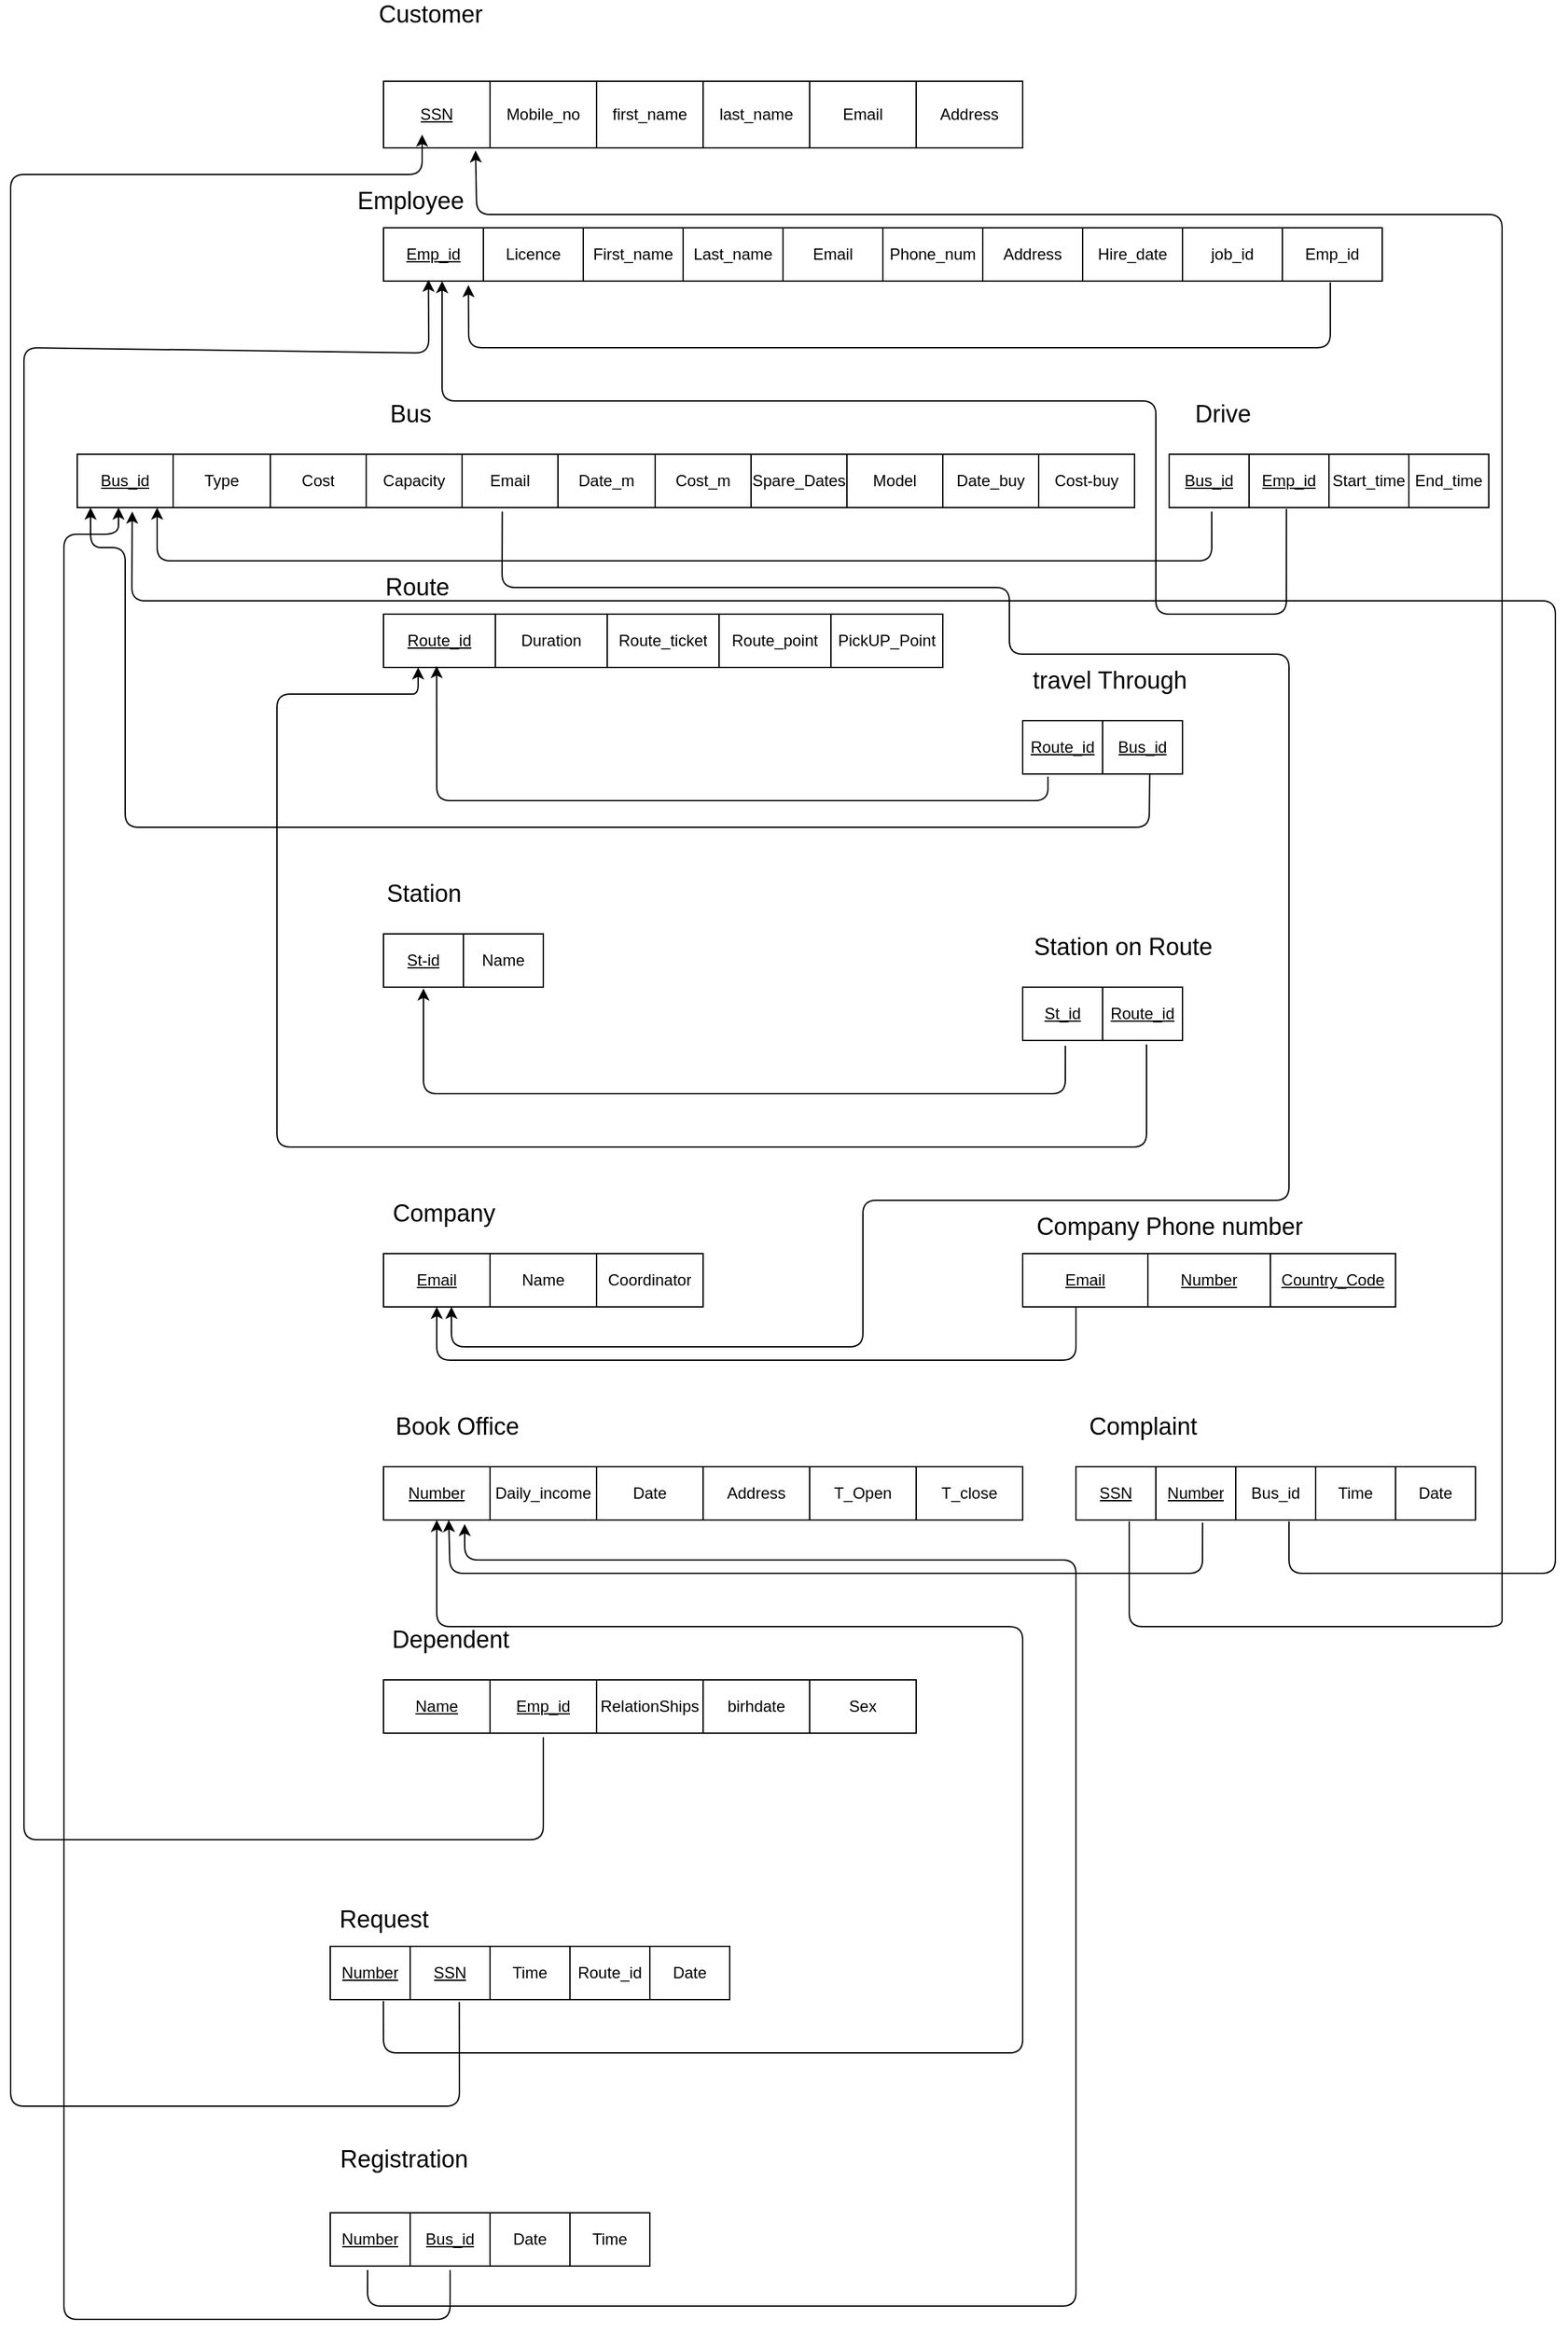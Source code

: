<mxfile version="13.9.9" type="device"><diagram id="zMTwO-v3Ghmn4FKcOPkX" name="Page-1"><mxGraphModel dx="1942" dy="1594" grid="1" gridSize="10" guides="1" tooltips="1" connect="1" arrows="1" fold="1" page="1" pageScale="1" pageWidth="850" pageHeight="1100" math="0" shadow="0"><root><mxCell id="0"/><mxCell id="1" parent="0"/><mxCell id="YelsN9Q_kx8F_P1inZp0-1" value="" style="shape=table;html=1;whiteSpace=wrap;startSize=0;container=1;collapsible=0;childLayout=tableLayout;" parent="1" vertex="1"><mxGeometry x="40" y="40" width="480" height="50" as="geometry"/></mxCell><mxCell id="YelsN9Q_kx8F_P1inZp0-2" value="" style="shape=partialRectangle;html=1;whiteSpace=wrap;collapsible=0;dropTarget=0;pointerEvents=0;fillColor=none;top=0;left=0;bottom=0;right=0;points=[[0,0.5],[1,0.5]];portConstraint=eastwest;" parent="YelsN9Q_kx8F_P1inZp0-1" vertex="1"><mxGeometry width="480" height="50" as="geometry"/></mxCell><mxCell id="YelsN9Q_kx8F_P1inZp0-3" value="&lt;u&gt;SSN&lt;/u&gt;" style="shape=partialRectangle;html=1;whiteSpace=wrap;connectable=0;overflow=hidden;fillColor=none;top=0;left=0;bottom=0;right=0;strokeColor=#330000;" parent="YelsN9Q_kx8F_P1inZp0-2" vertex="1"><mxGeometry width="80" height="50" as="geometry"/></mxCell><mxCell id="YelsN9Q_kx8F_P1inZp0-4" value="Mobile_no" style="shape=partialRectangle;html=1;whiteSpace=wrap;connectable=0;overflow=hidden;fillColor=none;top=0;left=0;bottom=0;right=0;" parent="YelsN9Q_kx8F_P1inZp0-2" vertex="1"><mxGeometry x="80" width="80" height="50" as="geometry"/></mxCell><mxCell id="YelsN9Q_kx8F_P1inZp0-5" value="first_name" style="shape=partialRectangle;html=1;whiteSpace=wrap;connectable=0;overflow=hidden;fillColor=none;top=0;left=0;bottom=0;right=0;" parent="YelsN9Q_kx8F_P1inZp0-2" vertex="1"><mxGeometry x="160" width="80" height="50" as="geometry"/></mxCell><mxCell id="YelsN9Q_kx8F_P1inZp0-6" value="last_name" style="shape=partialRectangle;html=1;whiteSpace=wrap;connectable=0;overflow=hidden;fillColor=none;top=0;left=0;bottom=0;right=0;" parent="YelsN9Q_kx8F_P1inZp0-2" vertex="1"><mxGeometry x="240" width="80" height="50" as="geometry"/></mxCell><mxCell id="YelsN9Q_kx8F_P1inZp0-7" value="Email" style="shape=partialRectangle;html=1;whiteSpace=wrap;connectable=0;overflow=hidden;fillColor=none;top=0;left=0;bottom=0;right=0;" parent="YelsN9Q_kx8F_P1inZp0-2" vertex="1"><mxGeometry x="320" width="80" height="50" as="geometry"/></mxCell><mxCell id="YelsN9Q_kx8F_P1inZp0-8" value="Address" style="shape=partialRectangle;html=1;whiteSpace=wrap;connectable=0;overflow=hidden;fillColor=none;top=0;left=0;bottom=0;right=0;" parent="YelsN9Q_kx8F_P1inZp0-2" vertex="1"><mxGeometry x="400" width="80" height="50" as="geometry"/></mxCell><mxCell id="YelsN9Q_kx8F_P1inZp0-12" value="" style="shape=table;html=1;whiteSpace=wrap;startSize=0;container=1;collapsible=0;childLayout=tableLayout;" parent="1" vertex="1"><mxGeometry x="40" y="150" width="750" height="40" as="geometry"/></mxCell><mxCell id="YelsN9Q_kx8F_P1inZp0-13" value="" style="shape=partialRectangle;html=1;whiteSpace=wrap;collapsible=0;dropTarget=0;pointerEvents=0;fillColor=none;top=0;left=0;bottom=0;right=0;points=[[0,0.5],[1,0.5]];portConstraint=eastwest;" parent="YelsN9Q_kx8F_P1inZp0-12" vertex="1"><mxGeometry width="750" height="40" as="geometry"/></mxCell><mxCell id="YelsN9Q_kx8F_P1inZp0-14" value="&lt;u&gt;Emp_id&lt;/u&gt;" style="shape=partialRectangle;html=1;whiteSpace=wrap;connectable=0;overflow=hidden;fillColor=none;top=0;left=0;bottom=0;right=0;" parent="YelsN9Q_kx8F_P1inZp0-13" vertex="1"><mxGeometry width="75" height="40" as="geometry"/></mxCell><mxCell id="YelsN9Q_kx8F_P1inZp0-15" value="Licence" style="shape=partialRectangle;html=1;whiteSpace=wrap;connectable=0;overflow=hidden;fillColor=none;top=0;left=0;bottom=0;right=0;" parent="YelsN9Q_kx8F_P1inZp0-13" vertex="1"><mxGeometry x="75" width="75" height="40" as="geometry"/></mxCell><mxCell id="YelsN9Q_kx8F_P1inZp0-16" value="First_name" style="shape=partialRectangle;html=1;whiteSpace=wrap;connectable=0;overflow=hidden;fillColor=none;top=0;left=0;bottom=0;right=0;" parent="YelsN9Q_kx8F_P1inZp0-13" vertex="1"><mxGeometry x="150" width="75" height="40" as="geometry"/></mxCell><mxCell id="YelsN9Q_kx8F_P1inZp0-17" value="Last_name" style="shape=partialRectangle;html=1;whiteSpace=wrap;connectable=0;overflow=hidden;fillColor=none;top=0;left=0;bottom=0;right=0;" parent="YelsN9Q_kx8F_P1inZp0-13" vertex="1"><mxGeometry x="225" width="75" height="40" as="geometry"/></mxCell><mxCell id="YelsN9Q_kx8F_P1inZp0-18" value="Email" style="shape=partialRectangle;html=1;whiteSpace=wrap;connectable=0;overflow=hidden;fillColor=none;top=0;left=0;bottom=0;right=0;" parent="YelsN9Q_kx8F_P1inZp0-13" vertex="1"><mxGeometry x="300" width="75" height="40" as="geometry"/></mxCell><mxCell id="YelsN9Q_kx8F_P1inZp0-19" value="Phone_num" style="shape=partialRectangle;html=1;whiteSpace=wrap;connectable=0;overflow=hidden;fillColor=none;top=0;left=0;bottom=0;right=0;" parent="YelsN9Q_kx8F_P1inZp0-13" vertex="1"><mxGeometry x="375" width="75" height="40" as="geometry"/></mxCell><mxCell id="YelsN9Q_kx8F_P1inZp0-20" value="Address" style="shape=partialRectangle;html=1;whiteSpace=wrap;connectable=0;overflow=hidden;fillColor=none;top=0;left=0;bottom=0;right=0;" parent="YelsN9Q_kx8F_P1inZp0-13" vertex="1"><mxGeometry x="450" width="75" height="40" as="geometry"/></mxCell><mxCell id="YelsN9Q_kx8F_P1inZp0-21" value="Hire_date" style="shape=partialRectangle;html=1;whiteSpace=wrap;connectable=0;overflow=hidden;fillColor=none;top=0;left=0;bottom=0;right=0;" parent="YelsN9Q_kx8F_P1inZp0-13" vertex="1"><mxGeometry x="525" width="75" height="40" as="geometry"/></mxCell><mxCell id="YelsN9Q_kx8F_P1inZp0-22" value="job_id" style="shape=partialRectangle;html=1;whiteSpace=wrap;connectable=0;overflow=hidden;fillColor=none;top=0;left=0;bottom=0;right=0;" parent="YelsN9Q_kx8F_P1inZp0-13" vertex="1"><mxGeometry x="600" width="75" height="40" as="geometry"/></mxCell><mxCell id="YelsN9Q_kx8F_P1inZp0-23" value="Emp_id" style="shape=partialRectangle;html=1;whiteSpace=wrap;connectable=0;overflow=hidden;fillColor=none;top=0;left=0;bottom=0;right=0;" parent="YelsN9Q_kx8F_P1inZp0-13" vertex="1"><mxGeometry x="675" width="75" height="40" as="geometry"/></mxCell><mxCell id="YelsN9Q_kx8F_P1inZp0-28" value="" style="endArrow=classic;html=1;exitX=0.948;exitY=1.025;exitDx=0;exitDy=0;exitPerimeter=0;entryX=0.085;entryY=1.075;entryDx=0;entryDy=0;entryPerimeter=0;" parent="YelsN9Q_kx8F_P1inZp0-12" source="YelsN9Q_kx8F_P1inZp0-13" target="YelsN9Q_kx8F_P1inZp0-13" edge="1"><mxGeometry width="50" height="50" relative="1" as="geometry"><mxPoint x="360" y="140" as="sourcePoint"/><mxPoint x="42" y="40" as="targetPoint"/><Array as="points"><mxPoint x="711" y="90"/><mxPoint x="64" y="90"/></Array></mxGeometry></mxCell><mxCell id="YelsN9Q_kx8F_P1inZp0-24" value="&lt;font style=&quot;font-size: 18px&quot;&gt;Customer&lt;/font&gt;" style="text;html=1;resizable=0;autosize=1;align=center;verticalAlign=middle;points=[];fillColor=none;strokeColor=none;rounded=0;" parent="1" vertex="1"><mxGeometry x="30" y="-20" width="90" height="20" as="geometry"/></mxCell><mxCell id="YelsN9Q_kx8F_P1inZp0-26" value="&lt;font style=&quot;font-size: 18px&quot;&gt;Employee&lt;/font&gt;" style="text;html=1;resizable=0;autosize=1;align=center;verticalAlign=middle;points=[];fillColor=none;strokeColor=none;rounded=0;" parent="1" vertex="1"><mxGeometry x="10" y="120" width="100" height="20" as="geometry"/></mxCell><mxCell id="YelsN9Q_kx8F_P1inZp0-29" value="&lt;font style=&quot;font-size: 18px&quot;&gt;Bus&lt;/font&gt;" style="text;html=1;resizable=0;autosize=1;align=center;verticalAlign=middle;points=[];fillColor=none;strokeColor=none;rounded=0;" parent="1" vertex="1"><mxGeometry x="35" y="280" width="50" height="20" as="geometry"/></mxCell><mxCell id="YelsN9Q_kx8F_P1inZp0-30" value="" style="shape=table;html=1;whiteSpace=wrap;startSize=0;container=1;collapsible=0;childLayout=tableLayout;" parent="1" vertex="1"><mxGeometry x="-190" y="320" width="794" height="40" as="geometry"/></mxCell><mxCell id="YelsN9Q_kx8F_P1inZp0-31" value="" style="shape=partialRectangle;html=1;whiteSpace=wrap;collapsible=0;dropTarget=0;pointerEvents=0;fillColor=none;top=0;left=0;bottom=0;right=0;points=[[0,0.5],[1,0.5]];portConstraint=eastwest;" parent="YelsN9Q_kx8F_P1inZp0-30" vertex="1"><mxGeometry width="794" height="40" as="geometry"/></mxCell><mxCell id="YelsN9Q_kx8F_P1inZp0-32" value="&lt;u&gt;Bus_id&lt;/u&gt;" style="shape=partialRectangle;html=1;whiteSpace=wrap;connectable=0;overflow=hidden;fillColor=none;top=0;left=0;bottom=0;right=0;" parent="YelsN9Q_kx8F_P1inZp0-31" vertex="1"><mxGeometry width="72" height="40" as="geometry"/></mxCell><mxCell id="YelsN9Q_kx8F_P1inZp0-33" value="Type" style="shape=partialRectangle;html=1;whiteSpace=wrap;connectable=0;overflow=hidden;fillColor=none;top=0;left=0;bottom=0;right=0;" parent="YelsN9Q_kx8F_P1inZp0-31" vertex="1"><mxGeometry x="72" width="73" height="40" as="geometry"/></mxCell><mxCell id="YelsN9Q_kx8F_P1inZp0-34" value="Cost" style="shape=partialRectangle;html=1;whiteSpace=wrap;connectable=0;overflow=hidden;fillColor=none;top=0;left=0;bottom=0;right=0;" parent="YelsN9Q_kx8F_P1inZp0-31" vertex="1"><mxGeometry x="145" width="72" height="40" as="geometry"/></mxCell><mxCell id="YelsN9Q_kx8F_P1inZp0-35" value="Capacity" style="shape=partialRectangle;html=1;whiteSpace=wrap;connectable=0;overflow=hidden;fillColor=none;top=0;left=0;bottom=0;right=0;" parent="YelsN9Q_kx8F_P1inZp0-31" vertex="1"><mxGeometry x="217" width="72" height="40" as="geometry"/></mxCell><mxCell id="YelsN9Q_kx8F_P1inZp0-36" value="Email" style="shape=partialRectangle;html=1;whiteSpace=wrap;connectable=0;overflow=hidden;fillColor=none;top=0;left=0;bottom=0;right=0;" parent="YelsN9Q_kx8F_P1inZp0-31" vertex="1"><mxGeometry x="289" width="72" height="40" as="geometry"/></mxCell><mxCell id="YelsN9Q_kx8F_P1inZp0-183" value="Date_m" style="shape=partialRectangle;html=1;whiteSpace=wrap;connectable=0;overflow=hidden;fillColor=none;top=0;left=0;bottom=0;right=0;" parent="YelsN9Q_kx8F_P1inZp0-31" vertex="1"><mxGeometry x="361" width="73" height="40" as="geometry"/></mxCell><mxCell id="YelsN9Q_kx8F_P1inZp0-184" value="Cost_m" style="shape=partialRectangle;html=1;whiteSpace=wrap;connectable=0;overflow=hidden;fillColor=none;top=0;left=0;bottom=0;right=0;" parent="YelsN9Q_kx8F_P1inZp0-31" vertex="1"><mxGeometry x="434" width="72" height="40" as="geometry"/></mxCell><mxCell id="YelsN9Q_kx8F_P1inZp0-187" value="Spare_Dates" style="shape=partialRectangle;html=1;whiteSpace=wrap;connectable=0;overflow=hidden;fillColor=none;top=0;left=0;bottom=0;right=0;" parent="YelsN9Q_kx8F_P1inZp0-31" vertex="1"><mxGeometry x="506" width="72" height="40" as="geometry"/></mxCell><mxCell id="YelsN9Q_kx8F_P1inZp0-188" value="Model" style="shape=partialRectangle;html=1;whiteSpace=wrap;connectable=0;overflow=hidden;fillColor=none;top=0;left=0;bottom=0;right=0;" parent="YelsN9Q_kx8F_P1inZp0-31" vertex="1"><mxGeometry x="578" width="72" height="40" as="geometry"/></mxCell><mxCell id="YelsN9Q_kx8F_P1inZp0-189" value="Date_buy" style="shape=partialRectangle;html=1;whiteSpace=wrap;connectable=0;overflow=hidden;fillColor=none;top=0;left=0;bottom=0;right=0;" parent="YelsN9Q_kx8F_P1inZp0-31" vertex="1"><mxGeometry x="650" width="72" height="40" as="geometry"/></mxCell><mxCell id="YelsN9Q_kx8F_P1inZp0-190" value="Cost-buy" style="shape=partialRectangle;html=1;whiteSpace=wrap;connectable=0;overflow=hidden;fillColor=none;top=0;left=0;bottom=0;right=0;" parent="YelsN9Q_kx8F_P1inZp0-31" vertex="1"><mxGeometry x="722" width="72" height="40" as="geometry"/></mxCell><mxCell id="YelsN9Q_kx8F_P1inZp0-37" value="&lt;font style=&quot;font-size: 18px&quot;&gt;Route&lt;/font&gt;" style="text;html=1;resizable=0;autosize=1;align=center;verticalAlign=middle;points=[];fillColor=none;strokeColor=none;rounded=0;" parent="1" vertex="1"><mxGeometry x="35" y="410" width="60" height="20" as="geometry"/></mxCell><mxCell id="YelsN9Q_kx8F_P1inZp0-38" value="" style="shape=table;html=1;whiteSpace=wrap;startSize=0;container=1;collapsible=0;childLayout=tableLayout;" parent="1" vertex="1"><mxGeometry x="40" y="440" width="420" height="40" as="geometry"/></mxCell><mxCell id="YelsN9Q_kx8F_P1inZp0-39" value="" style="shape=partialRectangle;html=1;whiteSpace=wrap;collapsible=0;dropTarget=0;pointerEvents=0;fillColor=none;top=0;left=0;bottom=0;right=0;points=[[0,0.5],[1,0.5]];portConstraint=eastwest;" parent="YelsN9Q_kx8F_P1inZp0-38" vertex="1"><mxGeometry width="420" height="40" as="geometry"/></mxCell><mxCell id="YelsN9Q_kx8F_P1inZp0-40" value="&lt;u&gt;Route_id&lt;/u&gt;" style="shape=partialRectangle;html=1;whiteSpace=wrap;connectable=0;overflow=hidden;fillColor=none;top=0;left=0;bottom=0;right=0;" parent="YelsN9Q_kx8F_P1inZp0-39" vertex="1"><mxGeometry width="84" height="40" as="geometry"/></mxCell><mxCell id="YelsN9Q_kx8F_P1inZp0-41" value="Duration" style="shape=partialRectangle;html=1;whiteSpace=wrap;connectable=0;overflow=hidden;fillColor=none;top=0;left=0;bottom=0;right=0;" parent="YelsN9Q_kx8F_P1inZp0-39" vertex="1"><mxGeometry x="84" width="84" height="40" as="geometry"/></mxCell><mxCell id="YelsN9Q_kx8F_P1inZp0-42" value="Route_ticket" style="shape=partialRectangle;html=1;whiteSpace=wrap;connectable=0;overflow=hidden;fillColor=none;top=0;left=0;bottom=0;right=0;" parent="YelsN9Q_kx8F_P1inZp0-39" vertex="1"><mxGeometry x="168" width="84" height="40" as="geometry"/></mxCell><mxCell id="YelsN9Q_kx8F_P1inZp0-43" value="Route_point" style="shape=partialRectangle;html=1;whiteSpace=wrap;connectable=0;overflow=hidden;fillColor=none;top=0;left=0;bottom=0;right=0;" parent="YelsN9Q_kx8F_P1inZp0-39" vertex="1"><mxGeometry x="252" width="84" height="40" as="geometry"/></mxCell><mxCell id="YelsN9Q_kx8F_P1inZp0-44" value="PickUP_Point" style="shape=partialRectangle;html=1;whiteSpace=wrap;connectable=0;overflow=hidden;fillColor=none;top=0;left=0;bottom=0;right=0;" parent="YelsN9Q_kx8F_P1inZp0-39" vertex="1"><mxGeometry x="336" width="84" height="40" as="geometry"/></mxCell><mxCell id="YelsN9Q_kx8F_P1inZp0-45" value="" style="shape=table;html=1;whiteSpace=wrap;startSize=0;container=1;collapsible=0;childLayout=tableLayout;" parent="1" vertex="1"><mxGeometry x="520" y="520" width="120" height="40" as="geometry"/></mxCell><mxCell id="YelsN9Q_kx8F_P1inZp0-46" value="" style="shape=partialRectangle;html=1;whiteSpace=wrap;collapsible=0;dropTarget=0;pointerEvents=0;fillColor=none;top=0;left=0;bottom=0;right=0;points=[[0,0.5],[1,0.5]];portConstraint=eastwest;" parent="YelsN9Q_kx8F_P1inZp0-45" vertex="1"><mxGeometry width="120" height="40" as="geometry"/></mxCell><mxCell id="YelsN9Q_kx8F_P1inZp0-47" value="&lt;u&gt;Route_id&lt;/u&gt;" style="shape=partialRectangle;html=1;whiteSpace=wrap;connectable=0;overflow=hidden;fillColor=none;top=0;left=0;bottom=0;right=0;" parent="YelsN9Q_kx8F_P1inZp0-46" vertex="1"><mxGeometry width="60" height="40" as="geometry"/></mxCell><mxCell id="YelsN9Q_kx8F_P1inZp0-48" value="&lt;u&gt;Bus_id&lt;/u&gt;" style="shape=partialRectangle;html=1;whiteSpace=wrap;connectable=0;overflow=hidden;fillColor=none;top=0;left=0;bottom=0;right=0;" parent="YelsN9Q_kx8F_P1inZp0-46" vertex="1"><mxGeometry x="60" width="60" height="40" as="geometry"/></mxCell><mxCell id="YelsN9Q_kx8F_P1inZp0-49" value="&lt;font style=&quot;font-size: 18px&quot;&gt;travel Through&lt;/font&gt;" style="text;html=1;resizable=0;autosize=1;align=center;verticalAlign=middle;points=[];fillColor=none;strokeColor=none;rounded=0;" parent="1" vertex="1"><mxGeometry x="520" y="480" width="130" height="20" as="geometry"/></mxCell><mxCell id="YelsN9Q_kx8F_P1inZp0-50" value="" style="endArrow=classic;html=1;exitX=0.158;exitY=1.05;exitDx=0;exitDy=0;exitPerimeter=0;entryX=0.095;entryY=0.975;entryDx=0;entryDy=0;entryPerimeter=0;" parent="1" source="YelsN9Q_kx8F_P1inZp0-46" target="YelsN9Q_kx8F_P1inZp0-39" edge="1"><mxGeometry width="50" height="50" relative="1" as="geometry"><mxPoint x="540" y="580" as="sourcePoint"/><mxPoint x="76" y="490" as="targetPoint"/><Array as="points"><mxPoint x="539" y="580"/><mxPoint x="440" y="580"/><mxPoint x="320" y="580"/><mxPoint x="80" y="580"/></Array></mxGeometry></mxCell><mxCell id="YelsN9Q_kx8F_P1inZp0-51" value="" style="endArrow=classic;html=1;exitX=0.795;exitY=1.007;exitDx=0;exitDy=0;exitPerimeter=0;" parent="1" source="YelsN9Q_kx8F_P1inZp0-46" edge="1"><mxGeometry width="50" height="50" relative="1" as="geometry"><mxPoint x="640" y="560" as="sourcePoint"/><mxPoint x="-180" y="360" as="targetPoint"/><Array as="points"><mxPoint x="615" y="600"/><mxPoint x="-154" y="600"/><mxPoint x="-154" y="460"/><mxPoint x="-154" y="420"/><mxPoint x="-154" y="390"/><mxPoint x="-180" y="390"/></Array></mxGeometry></mxCell><mxCell id="YelsN9Q_kx8F_P1inZp0-53" value="" style="shape=table;html=1;whiteSpace=wrap;startSize=0;container=1;collapsible=0;childLayout=tableLayout;" parent="1" vertex="1"><mxGeometry x="40" y="680" width="120" height="40" as="geometry"/></mxCell><mxCell id="YelsN9Q_kx8F_P1inZp0-54" value="" style="shape=partialRectangle;html=1;whiteSpace=wrap;collapsible=0;dropTarget=0;pointerEvents=0;fillColor=none;top=0;left=0;bottom=0;right=0;points=[[0,0.5],[1,0.5]];portConstraint=eastwest;" parent="YelsN9Q_kx8F_P1inZp0-53" vertex="1"><mxGeometry width="120" height="40" as="geometry"/></mxCell><mxCell id="YelsN9Q_kx8F_P1inZp0-55" value="&lt;u&gt;St-id&lt;/u&gt;" style="shape=partialRectangle;html=1;whiteSpace=wrap;connectable=0;overflow=hidden;fillColor=none;top=0;left=0;bottom=0;right=0;" parent="YelsN9Q_kx8F_P1inZp0-54" vertex="1"><mxGeometry width="60" height="40" as="geometry"/></mxCell><mxCell id="YelsN9Q_kx8F_P1inZp0-56" value="Name" style="shape=partialRectangle;html=1;whiteSpace=wrap;connectable=0;overflow=hidden;fillColor=none;top=0;left=0;bottom=0;right=0;" parent="YelsN9Q_kx8F_P1inZp0-54" vertex="1"><mxGeometry x="60" width="60" height="40" as="geometry"/></mxCell><mxCell id="YelsN9Q_kx8F_P1inZp0-57" value="&lt;font style=&quot;font-size: 18px&quot;&gt;Station&lt;/font&gt;" style="text;html=1;resizable=0;autosize=1;align=center;verticalAlign=middle;points=[];fillColor=none;strokeColor=none;rounded=0;" parent="1" vertex="1"><mxGeometry x="35" y="640" width="70" height="20" as="geometry"/></mxCell><mxCell id="YelsN9Q_kx8F_P1inZp0-58" value="" style="shape=table;html=1;whiteSpace=wrap;startSize=0;container=1;collapsible=0;childLayout=tableLayout;" parent="1" vertex="1"><mxGeometry x="520" y="720" width="120" height="40" as="geometry"/></mxCell><mxCell id="YelsN9Q_kx8F_P1inZp0-59" value="" style="shape=partialRectangle;html=1;whiteSpace=wrap;collapsible=0;dropTarget=0;pointerEvents=0;fillColor=none;top=0;left=0;bottom=0;right=0;points=[[0,0.5],[1,0.5]];portConstraint=eastwest;" parent="YelsN9Q_kx8F_P1inZp0-58" vertex="1"><mxGeometry width="120" height="40" as="geometry"/></mxCell><mxCell id="YelsN9Q_kx8F_P1inZp0-60" value="&lt;u&gt;St_id&lt;/u&gt;" style="shape=partialRectangle;html=1;whiteSpace=wrap;connectable=0;overflow=hidden;fillColor=none;top=0;left=0;bottom=0;right=0;" parent="YelsN9Q_kx8F_P1inZp0-59" vertex="1"><mxGeometry width="60" height="40" as="geometry"/></mxCell><mxCell id="YelsN9Q_kx8F_P1inZp0-61" value="&lt;u&gt;Route_id&lt;/u&gt;" style="shape=partialRectangle;html=1;whiteSpace=wrap;connectable=0;overflow=hidden;fillColor=none;top=0;left=0;bottom=0;right=0;" parent="YelsN9Q_kx8F_P1inZp0-59" vertex="1"><mxGeometry x="60" width="60" height="40" as="geometry"/></mxCell><mxCell id="YelsN9Q_kx8F_P1inZp0-62" value="" style="endArrow=classic;html=1;exitX=0.267;exitY=1.1;exitDx=0;exitDy=0;exitPerimeter=0;" parent="1" source="YelsN9Q_kx8F_P1inZp0-59" edge="1"><mxGeometry width="50" height="50" relative="1" as="geometry"><mxPoint x="560" y="800" as="sourcePoint"/><mxPoint x="70" y="721" as="targetPoint"/><Array as="points"><mxPoint x="552" y="800"/><mxPoint x="440" y="800"/><mxPoint x="310" y="800"/><mxPoint x="70" y="800"/></Array></mxGeometry></mxCell><mxCell id="YelsN9Q_kx8F_P1inZp0-63" value="&lt;font style=&quot;font-size: 18px&quot;&gt;Station on Route&lt;/font&gt;" style="text;html=1;resizable=0;autosize=1;align=center;verticalAlign=middle;points=[];fillColor=none;strokeColor=none;rounded=0;" parent="1" vertex="1"><mxGeometry x="520" y="680" width="150" height="20" as="geometry"/></mxCell><mxCell id="YelsN9Q_kx8F_P1inZp0-64" value="" style="shape=table;html=1;whiteSpace=wrap;startSize=0;container=1;collapsible=0;childLayout=tableLayout;" parent="1" vertex="1"><mxGeometry x="40" y="920" width="240" height="40" as="geometry"/></mxCell><mxCell id="YelsN9Q_kx8F_P1inZp0-65" value="" style="shape=partialRectangle;html=1;whiteSpace=wrap;collapsible=0;dropTarget=0;pointerEvents=0;fillColor=none;top=0;left=0;bottom=0;right=0;points=[[0,0.5],[1,0.5]];portConstraint=eastwest;" parent="YelsN9Q_kx8F_P1inZp0-64" vertex="1"><mxGeometry width="240" height="40" as="geometry"/></mxCell><mxCell id="YelsN9Q_kx8F_P1inZp0-66" value="&lt;u&gt;Email&lt;/u&gt;" style="shape=partialRectangle;html=1;whiteSpace=wrap;connectable=0;overflow=hidden;fillColor=none;top=0;left=0;bottom=0;right=0;" parent="YelsN9Q_kx8F_P1inZp0-65" vertex="1"><mxGeometry width="80" height="40" as="geometry"/></mxCell><mxCell id="YelsN9Q_kx8F_P1inZp0-67" value="Name" style="shape=partialRectangle;html=1;whiteSpace=wrap;connectable=0;overflow=hidden;fillColor=none;top=0;left=0;bottom=0;right=0;" parent="YelsN9Q_kx8F_P1inZp0-65" vertex="1"><mxGeometry x="80" width="80" height="40" as="geometry"/></mxCell><mxCell id="YelsN9Q_kx8F_P1inZp0-68" value="Coordinator" style="shape=partialRectangle;html=1;whiteSpace=wrap;connectable=0;overflow=hidden;fillColor=none;top=0;left=0;bottom=0;right=0;" parent="YelsN9Q_kx8F_P1inZp0-65" vertex="1"><mxGeometry x="160" width="80" height="40" as="geometry"/></mxCell><mxCell id="YelsN9Q_kx8F_P1inZp0-69" value="&lt;font style=&quot;font-size: 18px&quot;&gt;Company&lt;/font&gt;" style="text;html=1;resizable=0;autosize=1;align=center;verticalAlign=middle;points=[];fillColor=none;strokeColor=none;rounded=0;" parent="1" vertex="1"><mxGeometry x="40" y="880" width="90" height="20" as="geometry"/></mxCell><mxCell id="YelsN9Q_kx8F_P1inZp0-70" value="&lt;font style=&quot;font-size: 18px&quot;&gt;Book Office&lt;/font&gt;" style="text;html=1;resizable=0;autosize=1;align=center;verticalAlign=middle;points=[];fillColor=none;strokeColor=none;rounded=0;" parent="1" vertex="1"><mxGeometry x="40" y="1040" width="110" height="20" as="geometry"/></mxCell><mxCell id="YelsN9Q_kx8F_P1inZp0-71" value="" style="shape=table;html=1;whiteSpace=wrap;startSize=0;container=1;collapsible=0;childLayout=tableLayout;" parent="1" vertex="1"><mxGeometry x="40" y="1080" width="480" height="40" as="geometry"/></mxCell><mxCell id="YelsN9Q_kx8F_P1inZp0-72" value="" style="shape=partialRectangle;html=1;whiteSpace=wrap;collapsible=0;dropTarget=0;pointerEvents=0;fillColor=none;top=0;left=0;bottom=0;right=0;points=[[0,0.5],[1,0.5]];portConstraint=eastwest;" parent="YelsN9Q_kx8F_P1inZp0-71" vertex="1"><mxGeometry width="480" height="40" as="geometry"/></mxCell><mxCell id="YelsN9Q_kx8F_P1inZp0-73" value="&lt;u&gt;Number&lt;/u&gt;" style="shape=partialRectangle;html=1;whiteSpace=wrap;connectable=0;overflow=hidden;fillColor=none;top=0;left=0;bottom=0;right=0;" parent="YelsN9Q_kx8F_P1inZp0-72" vertex="1"><mxGeometry width="80" height="40" as="geometry"/></mxCell><mxCell id="YelsN9Q_kx8F_P1inZp0-74" value="Daily_income" style="shape=partialRectangle;html=1;whiteSpace=wrap;connectable=0;overflow=hidden;fillColor=none;top=0;left=0;bottom=0;right=0;" parent="YelsN9Q_kx8F_P1inZp0-72" vertex="1"><mxGeometry x="80" width="80" height="40" as="geometry"/></mxCell><mxCell id="YelsN9Q_kx8F_P1inZp0-75" value="Date" style="shape=partialRectangle;html=1;whiteSpace=wrap;connectable=0;overflow=hidden;fillColor=none;top=0;left=0;bottom=0;right=0;" parent="YelsN9Q_kx8F_P1inZp0-72" vertex="1"><mxGeometry x="160" width="80" height="40" as="geometry"/></mxCell><mxCell id="YelsN9Q_kx8F_P1inZp0-76" value="Address" style="shape=partialRectangle;html=1;whiteSpace=wrap;connectable=0;overflow=hidden;fillColor=none;top=0;left=0;bottom=0;right=0;" parent="YelsN9Q_kx8F_P1inZp0-72" vertex="1"><mxGeometry x="240" width="80" height="40" as="geometry"/></mxCell><mxCell id="YelsN9Q_kx8F_P1inZp0-77" value="T_Open" style="shape=partialRectangle;html=1;whiteSpace=wrap;connectable=0;overflow=hidden;fillColor=none;top=0;left=0;bottom=0;right=0;" parent="YelsN9Q_kx8F_P1inZp0-72" vertex="1"><mxGeometry x="320" width="80" height="40" as="geometry"/></mxCell><mxCell id="YelsN9Q_kx8F_P1inZp0-78" value="T_close" style="shape=partialRectangle;html=1;whiteSpace=wrap;connectable=0;overflow=hidden;fillColor=none;top=0;left=0;bottom=0;right=0;" parent="YelsN9Q_kx8F_P1inZp0-72" vertex="1"><mxGeometry x="400" width="80" height="40" as="geometry"/></mxCell><mxCell id="YelsN9Q_kx8F_P1inZp0-79" value="" style="shape=table;html=1;whiteSpace=wrap;startSize=0;container=1;collapsible=0;childLayout=tableLayout;" parent="1" vertex="1"><mxGeometry x="40" y="1240" width="400" height="40" as="geometry"/></mxCell><mxCell id="YelsN9Q_kx8F_P1inZp0-80" value="" style="shape=partialRectangle;html=1;whiteSpace=wrap;collapsible=0;dropTarget=0;pointerEvents=0;fillColor=none;top=0;left=0;bottom=0;right=0;points=[[0,0.5],[1,0.5]];portConstraint=eastwest;" parent="YelsN9Q_kx8F_P1inZp0-79" vertex="1"><mxGeometry width="400" height="40" as="geometry"/></mxCell><mxCell id="YelsN9Q_kx8F_P1inZp0-81" value="&lt;u&gt;Name&lt;/u&gt;" style="shape=partialRectangle;html=1;whiteSpace=wrap;connectable=0;overflow=hidden;fillColor=none;top=0;left=0;bottom=0;right=0;" parent="YelsN9Q_kx8F_P1inZp0-80" vertex="1"><mxGeometry width="80" height="40" as="geometry"/></mxCell><mxCell id="YelsN9Q_kx8F_P1inZp0-82" value="&lt;u&gt;Emp_id&lt;/u&gt;" style="shape=partialRectangle;html=1;whiteSpace=wrap;connectable=0;overflow=hidden;fillColor=none;top=0;left=0;bottom=0;right=0;" parent="YelsN9Q_kx8F_P1inZp0-80" vertex="1"><mxGeometry x="80" width="80" height="40" as="geometry"/></mxCell><mxCell id="YelsN9Q_kx8F_P1inZp0-83" value="RelationShips" style="shape=partialRectangle;html=1;whiteSpace=wrap;connectable=0;overflow=hidden;fillColor=none;top=0;left=0;bottom=0;right=0;" parent="YelsN9Q_kx8F_P1inZp0-80" vertex="1"><mxGeometry x="160" width="80" height="40" as="geometry"/></mxCell><mxCell id="YelsN9Q_kx8F_P1inZp0-84" value="birhdate" style="shape=partialRectangle;html=1;whiteSpace=wrap;connectable=0;overflow=hidden;fillColor=none;top=0;left=0;bottom=0;right=0;" parent="YelsN9Q_kx8F_P1inZp0-80" vertex="1"><mxGeometry x="240" width="80" height="40" as="geometry"/></mxCell><mxCell id="YelsN9Q_kx8F_P1inZp0-97" value="Sex" style="shape=partialRectangle;html=1;whiteSpace=wrap;connectable=0;overflow=hidden;fillColor=none;top=0;left=0;bottom=0;right=0;" parent="YelsN9Q_kx8F_P1inZp0-80" vertex="1"><mxGeometry x="320" width="80" height="40" as="geometry"/></mxCell><mxCell id="YelsN9Q_kx8F_P1inZp0-85" value="&lt;font style=&quot;font-size: 18px&quot;&gt;Dependent&lt;/font&gt;" style="text;html=1;resizable=0;autosize=1;align=center;verticalAlign=middle;points=[];fillColor=none;strokeColor=none;rounded=0;" parent="1" vertex="1"><mxGeometry x="40" y="1200" width="100" height="20" as="geometry"/></mxCell><mxCell id="YelsN9Q_kx8F_P1inZp0-98" value="" style="endArrow=classic;html=1;entryX=0.045;entryY=0.975;entryDx=0;entryDy=0;entryPerimeter=0;exitX=0.3;exitY=1.075;exitDx=0;exitDy=0;exitPerimeter=0;" parent="1" source="YelsN9Q_kx8F_P1inZp0-80" target="YelsN9Q_kx8F_P1inZp0-13" edge="1"><mxGeometry width="50" height="50" relative="1" as="geometry"><mxPoint x="160" y="1325" as="sourcePoint"/><mxPoint x="67" y="240" as="targetPoint"/><Array as="points"><mxPoint x="160" y="1360"/><mxPoint x="-230" y="1360"/><mxPoint x="-230" y="1050"/><mxPoint x="-230" y="720"/><mxPoint x="-230" y="330"/><mxPoint x="-230" y="240"/><mxPoint x="74" y="244"/></Array></mxGeometry></mxCell><mxCell id="YelsN9Q_kx8F_P1inZp0-105" value="" style="endArrow=classic;html=1;" parent="1" edge="1"><mxGeometry width="50" height="50" relative="1" as="geometry"><mxPoint x="560" y="960" as="sourcePoint"/><mxPoint x="80" y="960" as="targetPoint"/><Array as="points"><mxPoint x="560" y="1000"/><mxPoint x="320" y="1000"/><mxPoint x="80" y="1000"/></Array></mxGeometry></mxCell><mxCell id="YelsN9Q_kx8F_P1inZp0-122" value="&lt;font style=&quot;font-size: 18px&quot;&gt;Company Phone number&lt;/font&gt;" style="text;html=1;align=center;verticalAlign=middle;resizable=0;points=[];autosize=1;" parent="1" vertex="1"><mxGeometry x="520" y="890" width="220" height="20" as="geometry"/></mxCell><mxCell id="YelsN9Q_kx8F_P1inZp0-123" value="" style="shape=table;html=1;whiteSpace=wrap;startSize=0;container=1;collapsible=0;childLayout=tableLayout;" parent="1" vertex="1"><mxGeometry x="520" y="920" width="280" height="40" as="geometry"/></mxCell><mxCell id="YelsN9Q_kx8F_P1inZp0-124" value="" style="shape=partialRectangle;html=1;whiteSpace=wrap;collapsible=0;dropTarget=0;pointerEvents=0;fillColor=none;top=0;left=0;bottom=0;right=0;points=[[0,0.5],[1,0.5]];portConstraint=eastwest;" parent="YelsN9Q_kx8F_P1inZp0-123" vertex="1"><mxGeometry width="280" height="40" as="geometry"/></mxCell><mxCell id="YelsN9Q_kx8F_P1inZp0-125" value="&lt;u&gt;Email&lt;/u&gt;" style="shape=partialRectangle;html=1;whiteSpace=wrap;connectable=0;overflow=hidden;fillColor=none;top=0;left=0;bottom=0;right=0;" parent="YelsN9Q_kx8F_P1inZp0-124" vertex="1"><mxGeometry width="94" height="40" as="geometry"/></mxCell><mxCell id="YelsN9Q_kx8F_P1inZp0-126" value="&lt;u&gt;Number&lt;/u&gt;" style="shape=partialRectangle;html=1;whiteSpace=wrap;connectable=0;overflow=hidden;fillColor=none;top=0;left=0;bottom=0;right=0;" parent="YelsN9Q_kx8F_P1inZp0-124" vertex="1"><mxGeometry x="94" width="92" height="40" as="geometry"/></mxCell><mxCell id="YelsN9Q_kx8F_P1inZp0-127" value="&lt;u&gt;Country_Code&lt;/u&gt;" style="shape=partialRectangle;html=1;whiteSpace=wrap;connectable=0;overflow=hidden;fillColor=none;top=0;left=0;bottom=0;right=0;" parent="YelsN9Q_kx8F_P1inZp0-124" vertex="1"><mxGeometry x="186" width="94" height="40" as="geometry"/></mxCell><mxCell id="YelsN9Q_kx8F_P1inZp0-128" value="" style="shape=table;html=1;whiteSpace=wrap;startSize=0;container=1;collapsible=0;childLayout=tableLayout;" parent="1" vertex="1"><mxGeometry y="1440" width="300" height="40" as="geometry"/></mxCell><mxCell id="YelsN9Q_kx8F_P1inZp0-129" value="" style="shape=partialRectangle;html=1;whiteSpace=wrap;collapsible=0;dropTarget=0;pointerEvents=0;fillColor=none;top=0;left=0;bottom=0;right=0;points=[[0,0.5],[1,0.5]];portConstraint=eastwest;" parent="YelsN9Q_kx8F_P1inZp0-128" vertex="1"><mxGeometry width="300" height="40" as="geometry"/></mxCell><mxCell id="YelsN9Q_kx8F_P1inZp0-130" value="&lt;u&gt;Number&lt;/u&gt;" style="shape=partialRectangle;html=1;whiteSpace=wrap;connectable=0;overflow=hidden;fillColor=none;top=0;left=0;bottom=0;right=0;" parent="YelsN9Q_kx8F_P1inZp0-129" vertex="1"><mxGeometry width="60" height="40" as="geometry"/></mxCell><mxCell id="YelsN9Q_kx8F_P1inZp0-131" value="&lt;u&gt;SSN&lt;/u&gt;" style="shape=partialRectangle;html=1;whiteSpace=wrap;connectable=0;overflow=hidden;fillColor=none;top=0;left=0;bottom=0;right=0;" parent="YelsN9Q_kx8F_P1inZp0-129" vertex="1"><mxGeometry x="60" width="60" height="40" as="geometry"/></mxCell><mxCell id="YelsN9Q_kx8F_P1inZp0-132" value="Time" style="shape=partialRectangle;html=1;whiteSpace=wrap;connectable=0;overflow=hidden;fillColor=none;top=0;left=0;bottom=0;right=0;" parent="YelsN9Q_kx8F_P1inZp0-129" vertex="1"><mxGeometry x="120" width="60" height="40" as="geometry"/></mxCell><mxCell id="YelsN9Q_kx8F_P1inZp0-133" value="Route_id" style="shape=partialRectangle;html=1;whiteSpace=wrap;connectable=0;overflow=hidden;fillColor=none;top=0;left=0;bottom=0;right=0;" parent="YelsN9Q_kx8F_P1inZp0-129" vertex="1"><mxGeometry x="180" width="60" height="40" as="geometry"/></mxCell><mxCell id="YelsN9Q_kx8F_P1inZp0-134" value="Date" style="shape=partialRectangle;html=1;whiteSpace=wrap;connectable=0;overflow=hidden;fillColor=none;top=0;left=0;bottom=0;right=0;" parent="YelsN9Q_kx8F_P1inZp0-129" vertex="1"><mxGeometry x="240" width="60" height="40" as="geometry"/></mxCell><mxCell id="YelsN9Q_kx8F_P1inZp0-136" value="&lt;font style=&quot;font-size: 18px&quot;&gt;Request&lt;/font&gt;" style="text;html=1;align=center;verticalAlign=middle;resizable=0;points=[];autosize=1;" parent="1" vertex="1"><mxGeometry y="1410" width="80" height="20" as="geometry"/></mxCell><mxCell id="YelsN9Q_kx8F_P1inZp0-151" value="" style="endArrow=classic;html=1;exitX=0.133;exitY=1.025;exitDx=0;exitDy=0;exitPerimeter=0;" parent="1" source="YelsN9Q_kx8F_P1inZp0-129" edge="1"><mxGeometry width="50" height="50" relative="1" as="geometry"><mxPoint x="10" y="1580" as="sourcePoint"/><mxPoint x="80" y="1120" as="targetPoint"/><Array as="points"><mxPoint x="40" y="1520"/><mxPoint x="520" y="1520"/><mxPoint x="520" y="1200"/><mxPoint x="80" y="1200"/></Array></mxGeometry></mxCell><mxCell id="YelsN9Q_kx8F_P1inZp0-152" value="" style="endArrow=classic;html=1;exitX=0.323;exitY=1.043;exitDx=0;exitDy=0;exitPerimeter=0;" parent="1" source="YelsN9Q_kx8F_P1inZp0-129" edge="1"><mxGeometry width="50" height="50" relative="1" as="geometry"><mxPoint x="10" y="1483" as="sourcePoint"/><mxPoint x="69" y="80" as="targetPoint"/><Array as="points"><mxPoint x="97" y="1560"/><mxPoint x="-240" y="1560"/><mxPoint x="-240" y="110"/><mxPoint x="69" y="110"/></Array></mxGeometry></mxCell><mxCell id="YelsN9Q_kx8F_P1inZp0-154" value="" style="shape=table;html=1;whiteSpace=wrap;startSize=0;container=1;collapsible=0;childLayout=tableLayout;" parent="1" vertex="1"><mxGeometry x="560" y="1080" width="300" height="40" as="geometry"/></mxCell><mxCell id="YelsN9Q_kx8F_P1inZp0-155" value="" style="shape=partialRectangle;html=1;whiteSpace=wrap;collapsible=0;dropTarget=0;pointerEvents=0;fillColor=none;top=0;left=0;bottom=0;right=0;points=[[0,0.5],[1,0.5]];portConstraint=eastwest;" parent="YelsN9Q_kx8F_P1inZp0-154" vertex="1"><mxGeometry width="300" height="40" as="geometry"/></mxCell><mxCell id="YelsN9Q_kx8F_P1inZp0-156" value="&lt;u&gt;SSN&lt;/u&gt;" style="shape=partialRectangle;html=1;whiteSpace=wrap;connectable=0;overflow=hidden;fillColor=none;top=0;left=0;bottom=0;right=0;" parent="YelsN9Q_kx8F_P1inZp0-155" vertex="1"><mxGeometry width="60" height="40" as="geometry"/></mxCell><mxCell id="YelsN9Q_kx8F_P1inZp0-157" value="&lt;u&gt;Number&lt;/u&gt;" style="shape=partialRectangle;html=1;whiteSpace=wrap;connectable=0;overflow=hidden;fillColor=none;top=0;left=0;bottom=0;right=0;" parent="YelsN9Q_kx8F_P1inZp0-155" vertex="1"><mxGeometry x="60" width="60" height="40" as="geometry"/></mxCell><mxCell id="YelsN9Q_kx8F_P1inZp0-158" value="Bus_id" style="shape=partialRectangle;html=1;whiteSpace=wrap;connectable=0;overflow=hidden;fillColor=none;top=0;left=0;bottom=0;right=0;" parent="YelsN9Q_kx8F_P1inZp0-155" vertex="1"><mxGeometry x="120" width="60" height="40" as="geometry"/></mxCell><mxCell id="YelsN9Q_kx8F_P1inZp0-159" value="Time" style="shape=partialRectangle;html=1;whiteSpace=wrap;connectable=0;overflow=hidden;fillColor=none;top=0;left=0;bottom=0;right=0;" parent="YelsN9Q_kx8F_P1inZp0-155" vertex="1"><mxGeometry x="180" width="60" height="40" as="geometry"/></mxCell><mxCell id="YelsN9Q_kx8F_P1inZp0-160" value="Date" style="shape=partialRectangle;html=1;whiteSpace=wrap;connectable=0;overflow=hidden;fillColor=none;top=0;left=0;bottom=0;right=0;" parent="YelsN9Q_kx8F_P1inZp0-155" vertex="1"><mxGeometry x="240" width="60" height="40" as="geometry"/></mxCell><mxCell id="YelsN9Q_kx8F_P1inZp0-161" value="" style="endArrow=classic;html=1;entryX=0.102;entryY=1;entryDx=0;entryDy=0;entryPerimeter=0;exitX=0.317;exitY=1.05;exitDx=0;exitDy=0;exitPerimeter=0;" parent="1" source="YelsN9Q_kx8F_P1inZp0-155" target="YelsN9Q_kx8F_P1inZp0-72" edge="1"><mxGeometry width="50" height="50" relative="1" as="geometry"><mxPoint x="650" y="1170" as="sourcePoint"/><mxPoint x="90" y="1130" as="targetPoint"/><Array as="points"><mxPoint x="655" y="1160"/><mxPoint x="90" y="1160"/></Array></mxGeometry></mxCell><mxCell id="YelsN9Q_kx8F_P1inZp0-162" value="" style="endArrow=classic;html=1;entryX=0.144;entryY=1.04;entryDx=0;entryDy=0;entryPerimeter=0;" parent="1" target="YelsN9Q_kx8F_P1inZp0-2" edge="1"><mxGeometry width="50" height="50" relative="1" as="geometry"><mxPoint x="600" y="1121" as="sourcePoint"/><mxPoint x="100" y="100" as="targetPoint"/><Array as="points"><mxPoint x="600" y="1200"/><mxPoint x="880" y="1200"/><mxPoint x="880" y="1190"/><mxPoint x="880" y="860"/><mxPoint x="880" y="660"/><mxPoint x="880" y="360"/><mxPoint x="880" y="140"/><mxPoint x="830" y="140"/><mxPoint x="110" y="140"/></Array></mxGeometry></mxCell><mxCell id="YelsN9Q_kx8F_P1inZp0-163" value="&lt;font style=&quot;font-size: 18px&quot;&gt;Complaint&lt;/font&gt;" style="text;html=1;align=center;verticalAlign=middle;resizable=0;points=[];autosize=1;" parent="1" vertex="1"><mxGeometry x="560" y="1040" width="100" height="20" as="geometry"/></mxCell><mxCell id="YelsN9Q_kx8F_P1inZp0-164" value="" style="shape=table;html=1;whiteSpace=wrap;startSize=0;container=1;collapsible=0;childLayout=tableLayout;" parent="1" vertex="1"><mxGeometry y="1640" width="240" height="40" as="geometry"/></mxCell><mxCell id="YelsN9Q_kx8F_P1inZp0-165" value="" style="shape=partialRectangle;html=1;whiteSpace=wrap;collapsible=0;dropTarget=0;pointerEvents=0;fillColor=none;top=0;left=0;bottom=0;right=0;points=[[0,0.5],[1,0.5]];portConstraint=eastwest;" parent="YelsN9Q_kx8F_P1inZp0-164" vertex="1"><mxGeometry width="240" height="40" as="geometry"/></mxCell><mxCell id="YelsN9Q_kx8F_P1inZp0-166" value="&lt;u&gt;Number&lt;/u&gt;" style="shape=partialRectangle;html=1;whiteSpace=wrap;connectable=0;overflow=hidden;fillColor=none;top=0;left=0;bottom=0;right=0;" parent="YelsN9Q_kx8F_P1inZp0-165" vertex="1"><mxGeometry width="60" height="40" as="geometry"/></mxCell><mxCell id="YelsN9Q_kx8F_P1inZp0-167" value="&lt;u&gt;Bus_id&lt;/u&gt;" style="shape=partialRectangle;html=1;whiteSpace=wrap;connectable=0;overflow=hidden;fillColor=none;top=0;left=0;bottom=0;right=0;" parent="YelsN9Q_kx8F_P1inZp0-165" vertex="1"><mxGeometry x="60" width="60" height="40" as="geometry"/></mxCell><mxCell id="YelsN9Q_kx8F_P1inZp0-168" value="Date" style="shape=partialRectangle;html=1;whiteSpace=wrap;connectable=0;overflow=hidden;fillColor=none;top=0;left=0;bottom=0;right=0;" parent="YelsN9Q_kx8F_P1inZp0-165" vertex="1"><mxGeometry x="120" width="60" height="40" as="geometry"/></mxCell><mxCell id="YelsN9Q_kx8F_P1inZp0-169" value="Time" style="shape=partialRectangle;html=1;whiteSpace=wrap;connectable=0;overflow=hidden;fillColor=none;top=0;left=0;bottom=0;right=0;" parent="YelsN9Q_kx8F_P1inZp0-165" vertex="1"><mxGeometry x="180" width="60" height="40" as="geometry"/></mxCell><mxCell id="YelsN9Q_kx8F_P1inZp0-170" value="" style="endArrow=classic;html=1;exitX=0.375;exitY=1.075;exitDx=0;exitDy=0;exitPerimeter=0;" parent="1" source="YelsN9Q_kx8F_P1inZp0-165" edge="1"><mxGeometry width="50" height="50" relative="1" as="geometry"><mxPoint x="80" y="1730" as="sourcePoint"/><mxPoint x="-159" y="360" as="targetPoint"/><Array as="points"><mxPoint x="90" y="1720"/><mxPoint x="-200" y="1720"/><mxPoint x="-200" y="1000"/><mxPoint x="-200" y="570"/><mxPoint x="-200" y="380"/><mxPoint x="-159" y="380"/></Array></mxGeometry></mxCell><mxCell id="YelsN9Q_kx8F_P1inZp0-171" value="" style="endArrow=classic;html=1;entryX=0.127;entryY=1.075;entryDx=0;entryDy=0;entryPerimeter=0;exitX=0.117;exitY=1.075;exitDx=0;exitDy=0;exitPerimeter=0;" parent="1" source="YelsN9Q_kx8F_P1inZp0-165" target="YelsN9Q_kx8F_P1inZp0-72" edge="1"><mxGeometry width="50" height="50" relative="1" as="geometry"><mxPoint x="40" y="1710" as="sourcePoint"/><mxPoint x="200" y="1290" as="targetPoint"/><Array as="points"><mxPoint x="28" y="1710"/><mxPoint x="400" y="1710"/><mxPoint x="560" y="1710"/><mxPoint x="560" y="1150"/><mxPoint x="101" y="1150"/></Array></mxGeometry></mxCell><mxCell id="YelsN9Q_kx8F_P1inZp0-172" value="&lt;font style=&quot;font-size: 18px&quot;&gt;Registration&lt;/font&gt;" style="text;html=1;align=center;verticalAlign=middle;resizable=0;points=[];autosize=1;" parent="1" vertex="1"><mxGeometry y="1590" width="110" height="20" as="geometry"/></mxCell><mxCell id="YelsN9Q_kx8F_P1inZp0-173" value="" style="endArrow=classic;html=1;exitX=0.775;exitY=1.075;exitDx=0;exitDy=0;exitPerimeter=0;" parent="1" source="YelsN9Q_kx8F_P1inZp0-59" edge="1"><mxGeometry width="50" height="50" relative="1" as="geometry"><mxPoint x="640" y="840" as="sourcePoint"/><mxPoint x="66" y="480" as="targetPoint"/><Array as="points"><mxPoint x="613" y="840"/><mxPoint x="-40" y="840"/><mxPoint x="-40" y="640"/><mxPoint x="-40" y="500"/><mxPoint x="50" y="500"/><mxPoint x="66" y="500"/></Array></mxGeometry></mxCell><mxCell id="YelsN9Q_kx8F_P1inZp0-174" value="" style="shape=table;html=1;whiteSpace=wrap;startSize=0;container=1;collapsible=0;childLayout=tableLayout;" parent="1" vertex="1"><mxGeometry x="630" y="320" width="240" height="40" as="geometry"/></mxCell><mxCell id="YelsN9Q_kx8F_P1inZp0-175" value="" style="shape=partialRectangle;html=1;whiteSpace=wrap;collapsible=0;dropTarget=0;pointerEvents=0;fillColor=none;top=0;left=0;bottom=0;right=0;points=[[0,0.5],[1,0.5]];portConstraint=eastwest;" parent="YelsN9Q_kx8F_P1inZp0-174" vertex="1"><mxGeometry width="240" height="40" as="geometry"/></mxCell><mxCell id="YelsN9Q_kx8F_P1inZp0-176" value="&lt;u&gt;Bus_id&lt;/u&gt;" style="shape=partialRectangle;html=1;whiteSpace=wrap;connectable=0;overflow=hidden;fillColor=none;top=0;left=0;bottom=0;right=0;" parent="YelsN9Q_kx8F_P1inZp0-175" vertex="1"><mxGeometry width="60" height="40" as="geometry"/></mxCell><mxCell id="YelsN9Q_kx8F_P1inZp0-177" value="&lt;u&gt;Emp_id&lt;/u&gt;" style="shape=partialRectangle;html=1;whiteSpace=wrap;connectable=0;overflow=hidden;fillColor=none;top=0;left=0;bottom=0;right=0;" parent="YelsN9Q_kx8F_P1inZp0-175" vertex="1"><mxGeometry x="60" width="60" height="40" as="geometry"/></mxCell><mxCell id="YelsN9Q_kx8F_P1inZp0-178" value="Start_time" style="shape=partialRectangle;html=1;whiteSpace=wrap;connectable=0;overflow=hidden;fillColor=none;top=0;left=0;bottom=0;right=0;" parent="YelsN9Q_kx8F_P1inZp0-175" vertex="1"><mxGeometry x="120" width="60" height="40" as="geometry"/></mxCell><mxCell id="YelsN9Q_kx8F_P1inZp0-179" value="End_time" style="shape=partialRectangle;html=1;whiteSpace=wrap;connectable=0;overflow=hidden;fillColor=none;top=0;left=0;bottom=0;right=0;" parent="YelsN9Q_kx8F_P1inZp0-175" vertex="1"><mxGeometry x="180" width="60" height="40" as="geometry"/></mxCell><mxCell id="YelsN9Q_kx8F_P1inZp0-180" value="&lt;font style=&quot;font-size: 18px&quot;&gt;Drive&lt;/font&gt;" style="text;html=1;align=center;verticalAlign=middle;resizable=0;points=[];autosize=1;" parent="1" vertex="1"><mxGeometry x="640" y="280" width="60" height="20" as="geometry"/></mxCell><mxCell id="YelsN9Q_kx8F_P1inZp0-181" value="" style="endArrow=classic;html=1;exitX=0.133;exitY=1.075;exitDx=0;exitDy=0;exitPerimeter=0;" parent="1" source="YelsN9Q_kx8F_P1inZp0-175" edge="1"><mxGeometry width="50" height="50" relative="1" as="geometry"><mxPoint x="370" y="270" as="sourcePoint"/><mxPoint x="-130" y="360" as="targetPoint"/><Array as="points"><mxPoint x="662" y="400"/><mxPoint x="552" y="400"/><mxPoint x="320" y="400"/><mxPoint x="96" y="400"/><mxPoint x="-21" y="400"/><mxPoint x="-130" y="400"/></Array></mxGeometry></mxCell><mxCell id="YelsN9Q_kx8F_P1inZp0-182" value="" style="endArrow=classic;html=1;exitX=0.367;exitY=1.025;exitDx=0;exitDy=0;exitPerimeter=0;" parent="1" source="YelsN9Q_kx8F_P1inZp0-175" edge="1"><mxGeometry width="50" height="50" relative="1" as="geometry"><mxPoint x="620" y="430" as="sourcePoint"/><mxPoint x="84" y="190" as="targetPoint"/><Array as="points"><mxPoint x="718" y="440"/><mxPoint x="620" y="440"/><mxPoint x="620" y="380"/><mxPoint x="620" y="280"/><mxPoint x="600" y="280"/><mxPoint x="510" y="280"/><mxPoint x="84" y="280"/></Array></mxGeometry></mxCell><mxCell id="YelsN9Q_kx8F_P1inZp0-192" value="" style="endArrow=classic;html=1;exitX=0.402;exitY=1.075;exitDx=0;exitDy=0;exitPerimeter=0;" parent="1" source="YelsN9Q_kx8F_P1inZp0-31" edge="1"><mxGeometry width="50" height="50" relative="1" as="geometry"><mxPoint x="120" y="420" as="sourcePoint"/><mxPoint x="91" y="960" as="targetPoint"/><Array as="points"><mxPoint x="129" y="420"/><mxPoint x="440" y="420"/><mxPoint x="510" y="420"/><mxPoint x="510" y="470"/><mxPoint x="720" y="470"/><mxPoint x="720" y="880"/><mxPoint x="400" y="880"/><mxPoint x="400" y="990"/><mxPoint x="240" y="990"/><mxPoint x="91" y="990"/></Array></mxGeometry></mxCell><mxCell id="pGF3AgLSejs5JNVAt2Pw-1" value="" style="endArrow=classic;html=1;entryX=0.052;entryY=1.075;entryDx=0;entryDy=0;entryPerimeter=0;" edge="1" parent="1" target="YelsN9Q_kx8F_P1inZp0-31"><mxGeometry width="50" height="50" relative="1" as="geometry"><mxPoint x="720" y="1121" as="sourcePoint"/><mxPoint x="-140" y="430" as="targetPoint"/><Array as="points"><mxPoint x="720" y="1160"/><mxPoint x="920" y="1160"/><mxPoint x="920" y="760"/><mxPoint x="920" y="430"/><mxPoint x="550" y="430"/><mxPoint x="-149" y="430"/></Array></mxGeometry></mxCell></root></mxGraphModel></diagram></mxfile>